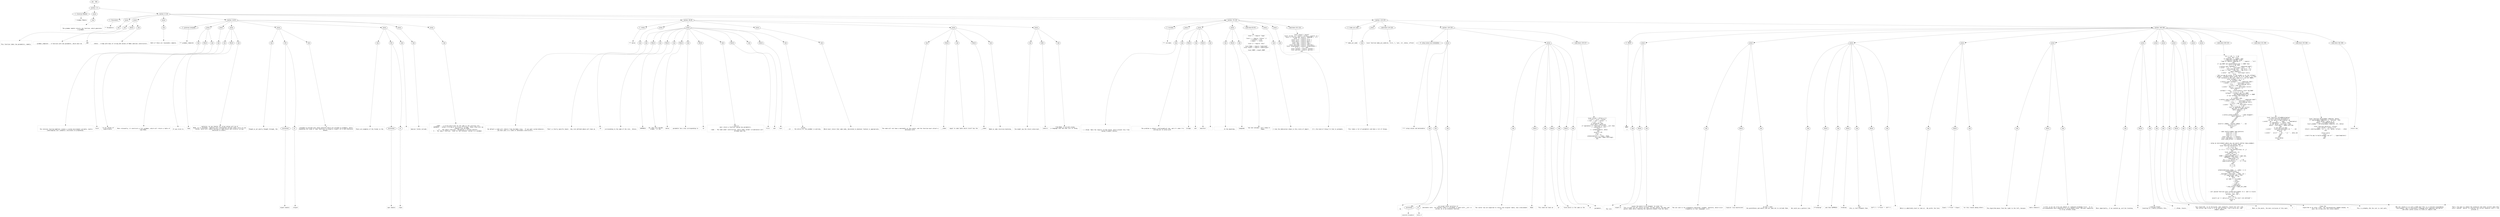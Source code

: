 digraph hierarchy {

node [fontname=Helvetica]
edge [style=dashed]

doc_0 [label="doc - 364"]


doc_0 -> { section_1}
{rank=same; section_1}

section_1 [label="section: 1-5"]


section_1 -> { header_2 prose_3 section_4}
{rank=same; header_2 prose_3 section_4}

header_2 [label="1 : Grammar Module"]

prose_3 [label="prose"]

section_4 [label="section: 6-118"]


header_2 -> leaf_5
leaf_5  [color=Gray,shape=rectangle,fontname=Inconsolata,label="* Grammar Module"]
prose_3 -> { raw_6}
{rank=same; raw_6}

raw_6 [label="raw"]


raw_6 -> leaf_7
leaf_7  [color=Gray,shape=rectangle,fontname=Inconsolata,label="

  The grammar module returns one function, which generates
a grammar. 
"]
section_4 -> { header_8 prose_9 prose_10 prose_11 section_12 section_13 section_14 section_15}
{rank=same; header_8 prose_9 prose_10 prose_11 section_12 section_13 section_14 section_15}

header_8 [label="2 : Parameters"]

prose_9 [label="prose"]

prose_10 [label="prose"]

prose_11 [label="prose"]

section_12 [label="section: 16-45"]

section_13 [label="section: 46-69"]

section_14 [label="section: 70-118"]

section_15 [label="section: 119-159"]


header_8 -> leaf_16
leaf_16  [color=Gray,shape=rectangle,fontname=Inconsolata,label="** Parameters"]
prose_9 -> { raw_17}
{rank=same; raw_17}

raw_17 [label="raw"]


raw_17 -> leaf_18
leaf_18  [color=Gray,shape=rectangle,fontname=Inconsolata,label="

This function takes two parameters, namely:
"]
prose_10 -> { raw_19 literal_20 raw_21}
{rank=same; raw_19 literal_20 raw_21}

raw_19 [label="raw"]

literal_20 [label="literal"]

raw_21 [label="raw"]


raw_19 -> leaf_22
leaf_22  [color=Gray,shape=rectangle,fontname=Inconsolata,label="
  - grammar_template :  A function with one parameter, which must be "]
literal_20 -> leaf_23
leaf_23  [color=Gray,shape=rectangle,fontname=Inconsolata,label="_ENV"]
raw_21 -> leaf_24
leaf_24  [color=Gray,shape=rectangle,fontname=Inconsolata,label=".
  - metas :  A map with keys of string and values of Node subclass constructors.
"]
prose_11 -> { raw_25}
{rank=same; raw_25}

raw_25 [label="raw"]


raw_25 -> leaf_26
leaf_26  [color=Gray,shape=rectangle,fontname=Inconsolata,label="
Both of these are reasonably complex.

"]
section_12 -> { header_27 prose_28 prose_29 prose_30 prose_31 prose_32 prose_33 prose_34}
{rank=same; header_27 prose_28 prose_29 prose_30 prose_31 prose_32 prose_33 prose_34}

header_27 [label="3 : grammar_template"]

prose_28 [label="prose"]

prose_29 [label="prose"]

prose_30 [label="prose"]

prose_31 [label="prose"]

prose_32 [label="prose"]

prose_33 [label="prose"]

prose_34 [label="prose"]


header_27 -> leaf_35
leaf_35  [color=Gray,shape=rectangle,fontname=Inconsolata,label="*** grammar_template"]
prose_28 -> { raw_36 literal_37 raw_38}
{rank=same; raw_36 literal_37 raw_38}

raw_36 [label="raw"]

literal_37 [label="literal"]

raw_38 [label="raw"]


raw_36 -> leaf_39
leaf_39  [color=Gray,shape=rectangle,fontname=Inconsolata,label="

  The internal function @define creates a custom environment variable, neatly
sidestepping lua's pedantic insistance on prepending "]
literal_37 -> leaf_40
leaf_40  [color=Gray,shape=rectangle,fontname=Inconsolata,label="local"]
raw_38 -> leaf_41
leaf_41  [color=Gray,shape=rectangle,fontname=Inconsolata,label=" to all values of 
significance. 
"]
prose_29 -> { raw_42}
{rank=same; raw_42}

raw_42 [label="raw"]


raw_42 -> leaf_43
leaf_43  [color=Gray,shape=rectangle,fontname=Inconsolata,label="
More relevantly, it constructs a full grammar, which will return a table of
type Node. 
"]
prose_30 -> { raw_44 literal_45 raw_46}
{rank=same; raw_44 literal_45 raw_46}

raw_44 [label="raw"]

literal_45 [label="literal"]

raw_46 [label="raw"]


raw_44 -> leaf_47
leaf_47  [color=Gray,shape=rectangle,fontname=Inconsolata,label="
If you stick to "]
literal_45 -> leaf_48
leaf_48  [color=Gray,shape=rectangle,fontname=Inconsolata,label="lpeg"]
raw_46 -> leaf_49
leaf_49  [color=Gray,shape=rectangle,fontname=Inconsolata,label=" patterns, as you should, all array values will be of
Node, as is intended.  Captures will interpolate various other sorts of Lua
values, which will induce halting in some places and silently corrupt
execution in others. 
"]
prose_31 -> { raw_50 link_51 raw_52}
{rank=same; raw_50 link_51 raw_52}

raw_50 [label="raw"]

link_51 [label="link"]

raw_52 [label="raw"]


raw_50 -> leaf_53
leaf_53  [color=Gray,shape=rectangle,fontname=Inconsolata,label="
Though as yet poorly thought through, the "]
link_51 -> { anchortext_54 url_55}
{rank=same; anchortext_54 url_55}

anchortext_54 [label="anchortext"]

url_55 [label="url"]


anchortext_54 -> leaf_56
leaf_56  [color=Gray,shape=rectangle,fontname=Inconsolata,label="elpatt module"]
url_55 -> leaf_57
leaf_57  [color=Gray,shape=rectangle,fontname=Inconsolata,label="./elpatt"]
raw_52 -> leaf_58
leaf_58  [color=Gray,shape=rectangle,fontname=Inconsolata,label=" is
intended to provide only those patterns which are allowed in Grammars, while
expanding the scope of some favorites to properly respect utf-8 and otherwise
behave. 
"]
prose_32 -> { raw_59 link_60 raw_61}
{rank=same; raw_59 link_60 raw_61}

raw_59 [label="raw"]

link_60 [label="link"]

raw_61 [label="raw"]


raw_59 -> leaf_62
leaf_62  [color=Gray,shape=rectangle,fontname=Inconsolata,label="
There are examples of the format in the "]
link_60 -> { anchortext_63 url_64}
{rank=same; anchortext_63 url_64}

anchortext_63 [label="anchortext"]

url_64 [label="url"]


anchortext_63 -> leaf_65
leaf_65  [color=Gray,shape=rectangle,fontname=Inconsolata,label="spec module"]
url_64 -> leaf_66
leaf_66  [color=Gray,shape=rectangle,fontname=Inconsolata,label="./spec"]
raw_61 -> leaf_67
leaf_67  [color=Gray,shape=rectangle,fontname=Inconsolata,label=".
"]
prose_33 -> { raw_68}
{rank=same; raw_68}

raw_68 [label="raw"]


raw_68 -> leaf_69
leaf_69  [color=Gray,shape=rectangle,fontname=Inconsolata,label="
Special fields include:
"]
prose_34 -> { raw_70}
{rank=same; raw_70}

raw_70 [label="raw"]


raw_70 -> leaf_71
leaf_71  [color=Gray,shape=rectangle,fontname=Inconsolata,label="
  -  START :  a string which must be the same as the starting rule.
  -  SUPPRESS :  either a string or an array of strings. These rules will be
                 removed from the Node. 
  -  P :  The lpeg P function.  Recognizes a certain pattern.
  -  V :  The lpeg V function.  Used for non-terminal rvalues in a grammar. 

"]
section_13 -> { header_72 prose_73 prose_74 prose_75 prose_76 prose_77}
{rank=same; header_72 prose_73 prose_74 prose_75 prose_76 prose_77}

header_72 [label="3 : metas"]

prose_73 [label="prose"]

prose_74 [label="prose"]

prose_75 [label="prose"]

prose_76 [label="prose"]

prose_77 [label="prose"]


header_72 -> leaf_78
leaf_78  [color=Gray,shape=rectangle,fontname=Inconsolata,label="*** metas"]
prose_73 -> { raw_79}
{rank=same; raw_79}

raw_79 [label="raw"]


raw_79 -> leaf_80
leaf_80  [color=Gray,shape=rectangle,fontname=Inconsolata,label="

  By default a node will inherit from the Node class.  If you want custom behavior,
you must pass in a table of metatable constructors.
"]
prose_74 -> { raw_81 literal_82 raw_83 literal_84 raw_85 literal_86 raw_87 literal_88 raw_89 literal_90 raw_91 literal_92 raw_93}
{rank=same; raw_81 literal_82 raw_83 literal_84 raw_85 literal_86 raw_87 literal_88 raw_89 literal_90 raw_91 literal_92 raw_93}

raw_81 [label="raw"]

literal_82 [label="literal"]

raw_83 [label="raw"]

literal_84 [label="literal"]

raw_85 [label="raw"]

literal_86 [label="literal"]

raw_87 [label="raw"]

literal_88 [label="literal"]

raw_89 [label="raw"]

literal_90 [label="literal"]

raw_91 [label="raw"]

literal_92 [label="literal"]

raw_93 [label="raw"]


raw_81 -> leaf_94
leaf_94  [color=Gray,shape=rectangle,fontname=Inconsolata,label="
That's a fairly specific beast.  Any rule defined above will have an "]
literal_82 -> leaf_95
leaf_95  [color=Gray,shape=rectangle,fontname=Inconsolata,label="id"]
raw_83 -> leaf_96
leaf_96  [color=Gray,shape=rectangle,fontname=Inconsolata,label="
corresonding to the name of the rule.  Unless "]
literal_84 -> leaf_97
leaf_97  [color=Gray,shape=rectangle,fontname=Inconsolata,label="SUPPRESS"]
raw_85 -> leaf_98
leaf_98  [color=Gray,shape=rectangle,fontname=Inconsolata,label="ed, this will become
a Node.  If the "]
literal_86 -> leaf_99
leaf_99  [color=Gray,shape=rectangle,fontname=Inconsolata,label="metas"]
raw_87 -> leaf_100
leaf_100  [color=Gray,shape=rectangle,fontname=Inconsolata,label=" parameter has a key corresponding to "]
literal_88 -> leaf_101
leaf_101  [color=Gray,shape=rectangle,fontname=Inconsolata,label="id"]
raw_89 -> leaf_102
leaf_102  [color=Gray,shape=rectangle,fontname=Inconsolata,label=", then it
must return a function taking two parameters:
   
   - node :  The node under construction, which under normal circumstances will
             already have the "]
literal_90 -> leaf_103
leaf_103  [color=Gray,shape=rectangle,fontname=Inconsolata,label="first"]
raw_91 -> leaf_104
leaf_104  [color=Gray,shape=rectangle,fontname=Inconsolata,label=" and "]
literal_92 -> leaf_105
leaf_105  [color=Gray,shape=rectangle,fontname=Inconsolata,label="last"]
raw_93 -> leaf_106
leaf_106  [color=Gray,shape=rectangle,fontname=Inconsolata,label=" fields.
   - str  :  The entire str the grammar is parsing.
"]
prose_75 -> { raw_107}
{rank=same; raw_107}

raw_107 [label="raw"]


raw_107 -> leaf_108
leaf_108  [color=Gray,shape=rectangle,fontname=Inconsolata,label="
Which must return that same node, decorated in whatever fashion is appropriate.
"]
prose_76 -> { raw_109 literal_110 raw_111 literal_112 raw_113}
{rank=same; raw_109 literal_110 raw_111 literal_112 raw_113}

raw_109 [label="raw"]

literal_110 [label="literal"]

raw_111 [label="raw"]

literal_112 [label="literal"]

raw_113 [label="raw"]


raw_109 -> leaf_114
leaf_114  [color=Gray,shape=rectangle,fontname=Inconsolata,label="
The node will not have a metatable at this point, and the function must attach a
metatable with "]
literal_110 -> leaf_115
leaf_115  [color=Gray,shape=rectangle,fontname=Inconsolata,label="__index"]
raw_111 -> leaf_116
leaf_116  [color=Gray,shape=rectangle,fontname=Inconsolata,label=" equal to some table which itself has the "]
literal_112 -> leaf_117
leaf_117  [color=Gray,shape=rectangle,fontname=Inconsolata,label="__index"]
raw_113 -> leaf_118
leaf_118  [color=Gray,shape=rectangle,fontname=Inconsolata,label="
Node as some recursive backstop.
"]
prose_77 -> { raw_119 italic_120 raw_121}
{rank=same; raw_119 italic_120 raw_121}

raw_119 [label="raw"]

italic_120 [label="italic"]

raw_121 [label="raw"]


raw_119 -> leaf_122
leaf_122  [color=Gray,shape=rectangle,fontname=Inconsolata,label="
You might say the return value must "]
italic_120 -> leaf_123
leaf_123  [color=Gray,shape=rectangle,fontname=Inconsolata,label="inherit"]
raw_121 -> leaf_124
leaf_124  [color=Gray,shape=rectangle,fontname=Inconsolata,label=" from Node, if we were using
a language that did that sort of thing. 

"]
section_14 -> { header_125 prose_126 prose_127 prose_128 codeblock_129 prose_130 prose_131 codeblock_132}
{rank=same; header_125 prose_126 prose_127 prose_128 codeblock_129 prose_130 prose_131 codeblock_132}

header_125 [label="3 : includes"]

prose_126 [label="prose"]

prose_127 [label="prose"]

prose_128 [label="prose"]

codeblock_129 [label="code block 82-95"]

prose_130 [label="prose"]

prose_131 [label="prose"]

codeblock_132 [label="code block 101-116"]


header_125 -> leaf_133
leaf_133  [color=Gray,shape=rectangle,fontname=Inconsolata,label="*** includes"]
prose_126 -> { raw_134}
{rank=same; raw_134}

raw_134 [label="raw"]


raw_134 -> leaf_135
leaf_135  [color=Gray,shape=rectangle,fontname=Inconsolata,label="


- [ ] #todo  Note the require strings below, which prevent this from
             being a usable library. 
"]
prose_127 -> { raw_136 literal_137 raw_138 literal_139 raw_140}
{rank=same; raw_136 literal_137 raw_138 literal_139 raw_140}

raw_136 [label="raw"]

literal_137 [label="literal"]

raw_138 [label="raw"]

literal_139 [label="literal"]

raw_140 [label="raw"]


raw_136 -> leaf_141
leaf_141  [color=Gray,shape=rectangle,fontname=Inconsolata,label="
             The problem is almost a philosophical one, and it's what I'm
             setting out to solve with "]
literal_137 -> leaf_142
leaf_142  [color=Gray,shape=rectangle,fontname=Inconsolata,label="bridge"]
raw_138 -> leaf_143
leaf_143  [color=Gray,shape=rectangle,fontname=Inconsolata,label=" and "]
literal_139 -> leaf_144
leaf_144  [color=Gray,shape=rectangle,fontname=Inconsolata,label="manifest"]
raw_140 -> leaf_145
leaf_145  [color=Gray,shape=rectangle,fontname=Inconsolata,label=". 
"]
prose_128 -> { raw_146 literal_147 raw_148}
{rank=same; raw_146 literal_147 raw_148}

raw_146 [label="raw"]

literal_147 [label="literal"]

raw_148 [label="raw"]


raw_146 -> leaf_149
leaf_149  [color=Gray,shape=rectangle,fontname=Inconsolata,label="
             In the meantime, "]
literal_147 -> leaf_150
leaf_150  [color=Gray,shape=rectangle,fontname=Inconsolata,label="lpegnode"]
raw_148 -> leaf_151
leaf_151  [color=Gray,shape=rectangle,fontname=Inconsolata,label=" has one consumer. Let's keep it
             happy. 
"]
codeblock_129 -> leaf_152
leaf_152  [color=Gray,shape=rectangle,fontname=Inconsolata,label="local L = require \"lpeg\"

local s = require \"status\" ()
s.verbose = true
s.angry   = false

local a = require \"ansi\"

local Node = require \"node/node\"
local elpatt = require \"node/elpatt\"

local DROP = elpatt.DROP"]
prose_130 -> { raw_153}
{rank=same; raw_153}

raw_153 [label="raw"]


raw_153 -> leaf_154
leaf_154  [color=Gray,shape=rectangle,fontname=Inconsolata,label="
I like the dedication shown in this style of import.
"]
prose_131 -> { raw_155}
{rank=same; raw_155}

raw_155 [label="raw"]


raw_155 -> leaf_156
leaf_156  [color=Gray,shape=rectangle,fontname=Inconsolata,label="
It's the kind of thing I'd like to automate. 
"]
codeblock_132 -> leaf_157
leaf_157  [color=Gray,shape=rectangle,fontname=Inconsolata,label="local assert = assert
local string, io = assert( string ), assert( io )
local V = string.sub( assert( _VERSION ), -4 )
local _G = assert( _G )
local error = assert( error )
local pairs = assert( pairs )
local next = assert( next )
local type = assert( type )
local tostring = assert( tostring )
local setmetatable = assert( setmetatable )
if V == \" 5.1\" then
   local setfenv = assert( setfenv )
   local getfenv = assert( getfenv )
end"]
section_15 -> { header_158 prose_159 codeblock_160 section_161 section_162}
{rank=same; header_158 prose_159 codeblock_160 section_161 section_162}

header_158 [label="3 : make_ast_node"]

prose_159 [label="prose"]

codeblock_160 [label="code block 124-126"]

section_161 [label="section: 129-159"]

section_162 [label="section: 160-364"]


header_158 -> leaf_163
leaf_163  [color=Gray,shape=rectangle,fontname=Inconsolata,label="*** make_ast_node"]
prose_159 -> { raw_164}
{rank=same; raw_164}

raw_164 [label="raw"]


raw_164 -> leaf_165
leaf_165  [color=Gray,shape=rectangle,fontname=Inconsolata,label="

  This takes a lot of parameters and does a lot of things. 

"]
codeblock_160 -> leaf_166
leaf_166  [color=Gray,shape=rectangle,fontname=Inconsolata,label="local function make_ast_node(id, first, t, last, str, metas, offset)"]
section_161 -> { header_167 prose_168 prose_169 codeblock_170}
{rank=same; header_167 prose_168 prose_169 codeblock_170}

header_167 [label="4 : setup values and metatables"]

prose_168 [label="prose"]

prose_169 [label="prose"]

codeblock_170 [label="code block 139-157"]


header_167 -> leaf_171
leaf_171  [color=Gray,shape=rectangle,fontname=Inconsolata,label="**** setup values and metatables"]
prose_168 -> { raw_172 link_173 raw_174}
{rank=same; raw_172 link_173 raw_174}

raw_172 [label="raw"]

link_173 [label="link"]

raw_174 [label="raw"]


raw_172 -> leaf_175
leaf_175  [color=Gray,shape=rectangle,fontname=Inconsolata,label="

  As "]
link_173 -> { anchortext_176 url_177}
{rank=same; anchortext_176 url_177}

anchortext_176 [label="anchortext"]

url_177 [label="url"]


anchortext_176 -> leaf_178
leaf_178  [color=Gray,shape=rectangle,fontname=Inconsolata,label="covered elsewhere"]
url_177 -> leaf_179
leaf_179  [color=Gray,shape=rectangle,fontname=Inconsolata,label="httk://"]
raw_174 -> leaf_180
leaf_180  [color=Gray,shape=rectangle,fontname=Inconsolata,label=", we accept three varieties of
metatable verb.  An ordinary table is assigned; a table with __call is 
called, as is an ordinary function.
"]
prose_169 -> { raw_181 literal_182 raw_183 literal_184 raw_185 literal_186 raw_187}
{rank=same; raw_181 literal_182 raw_183 literal_184 raw_185 literal_186 raw_187}

raw_181 [label="raw"]

literal_182 [label="literal"]

raw_183 [label="raw"]

literal_184 [label="literal"]

raw_185 [label="raw"]

literal_186 [label="literal"]

raw_187 [label="raw"]


raw_181 -> leaf_188
leaf_188  [color=Gray,shape=rectangle,fontname=Inconsolata,label="
The latter two are expected to return the original table, now a descendent
of "]
literal_182 -> leaf_189
leaf_189  [color=Gray,shape=rectangle,fontname=Inconsolata,label="Node"]
raw_183 -> leaf_190
leaf_190  [color=Gray,shape=rectangle,fontname=Inconsolata,label=".  This need not have an "]
literal_184 -> leaf_191
leaf_191  [color=Gray,shape=rectangle,fontname=Inconsolata,label="id"]
raw_185 -> leaf_192
leaf_192  [color=Gray,shape=rectangle,fontname=Inconsolata,label=" field which is the same as the "]
literal_186 -> leaf_193
leaf_193  [color=Gray,shape=rectangle,fontname=Inconsolata,label="id"]
raw_187 -> leaf_194
leaf_194  [color=Gray,shape=rectangle,fontname=Inconsolata,label="
parameter.
"]
codeblock_170 -> leaf_195
leaf_195  [color=Gray,shape=rectangle,fontname=Inconsolata,label="   local offset = offset or 0
   t.first = first + offset
   t.last  = last + offset - 1
   t.str   = str
   if metas[id] then
      local meta = metas[id]
      if type(meta) == \"function\" or meta.__call then
        t = metas[id](t, str)
      else
        t = setmetatable(t, meta)
      end
      assert(t.id)
   else
      t.id = id
       setmetatable(t, {__index = Node,
                     __tostring = Node.toString})
   end"]
section_162 -> { header_196 prose_197 prose_198 prose_199 prose_200 prose_201 prose_202 prose_203 prose_204 prose_205 prose_206 prose_207 prose_208 codeblock_209 codeblock_210 codeblock_211 codeblock_212}
{rank=same; header_196 prose_197 prose_198 prose_199 prose_200 prose_201 prose_202 prose_203 prose_204 prose_205 prose_206 prose_207 prose_208 codeblock_209 codeblock_210 codeblock_211 codeblock_212}

header_196 [label="4 : DROP"]

prose_197 [label="prose"]

prose_198 [label="prose"]

prose_199 [label="prose"]

prose_200 [label="prose"]

prose_201 [label="prose"]

prose_202 [label="prose"]

prose_203 [label="prose"]

prose_204 [label="prose"]

prose_205 [label="prose"]

prose_206 [label="prose"]

prose_207 [label="prose"]

prose_208 [label="prose"]

codeblock_209 [label="code block 204-319"]

codeblock_210 [label="code block 321-340"]

codeblock_211 [label="code block 343-360"]

codeblock_212 [label="code block 362-364"]


header_196 -> leaf_213
leaf_213  [color=Gray,shape=rectangle,fontname=Inconsolata,label=" DROP

  T"]
prose_197 -> { raw_214 literal_215 raw_216}
{rank=same; raw_214 literal_215 raw_216}

raw_214 [label="raw"]

literal_215 [label="literal"]

raw_216 [label="raw"]


raw_214 -> leaf_217
leaf_217  [color=Gray,shape=rectangle,fontname=Inconsolata,label="

  The rule "]
literal_215 -> leaf_218
leaf_218  [color=Gray,shape=rectangle,fontname=Inconsolata,label="elpatt.D"]
raw_216 -> leaf_219
leaf_219  [color=Gray,shape=rectangle,fontname=Inconsolata,label=" causes the match to be dropped. In order for
this to give use the results we want, we must adjust the peer and
parent nodes while removing the captured element from the table. 
"]
prose_198 -> { raw_220 literal_221 raw_222}
{rank=same; raw_220 literal_221 raw_222}

raw_220 [label="raw"]

literal_221 [label="literal"]

raw_222 [label="raw"]


raw_220 -> leaf_223
leaf_223  [color=Gray,shape=rectangle,fontname=Inconsolata,label="
The use case is for eloquently expressed 'wrapper' patterns, which occur
frequently in real languages. In a "]
literal_221 -> leaf_224
leaf_224  [color=Gray,shape=rectangle,fontname=Inconsolata,label="(typical lisp expression)"]
raw_222 -> leaf_225
leaf_225  [color=Gray,shape=rectangle,fontname=Inconsolata,label=" we don't need
the parentheses and would like our span not to include them.
"]
prose_199 -> { raw_226 literal_227 raw_228 literal_229 raw_230 literal_231 raw_232}
{rank=same; raw_226 literal_227 raw_228 literal_229 raw_230 literal_231 raw_232}

raw_226 [label="raw"]

literal_227 [label="literal"]

raw_228 [label="raw"]

literal_229 [label="literal"]

raw_230 [label="raw"]

literal_231 [label="literal"]

raw_232 [label="raw"]


raw_226 -> leaf_233
leaf_233  [color=Gray,shape=rectangle,fontname=Inconsolata,label="
We could use a pattern like "]
literal_227 -> leaf_234
leaf_234  [color=Gray,shape=rectangle,fontname=Inconsolata,label="V\"formwrap\""]
raw_228 -> leaf_235
leaf_235  [color=Gray,shape=rectangle,fontname=Inconsolata,label=" and then SUPPRESS "]
literal_229 -> leaf_236
leaf_236  [color=Gray,shape=rectangle,fontname=Inconsolata,label="formwrap"]
raw_230 -> leaf_237
leaf_237  [color=Gray,shape=rectangle,fontname=Inconsolata,label=", but
this is less eloquent than "]
literal_231 -> leaf_238
leaf_238  [color=Gray,shape=rectangle,fontname=Inconsolata,label="D(P\"(\") * V\"form\" *  D(P\")\")"]
raw_232 -> leaf_239
leaf_239  [color=Gray,shape=rectangle,fontname=Inconsolata,label=". 
"]
prose_200 -> { raw_240 literal_241 raw_242}
{rank=same; raw_240 literal_241 raw_242}

raw_240 [label="raw"]

literal_241 [label="literal"]

raw_242 [label="raw"]


raw_240 -> leaf_243
leaf_243  [color=Gray,shape=rectangle,fontname=Inconsolata,label="
Which is admittedly hard to look at.  We prefer the form"]
literal_241 -> leaf_244
leaf_244  [color=Gray,shape=rectangle,fontname=Inconsolata,label="D(pal) * V\"form\" * D(par)"]
raw_242 -> leaf_245
leaf_245  [color=Gray,shape=rectangle,fontname=Inconsolata,label=" for this reason among others.
"]
prose_201 -> { raw_246 literal_247 raw_248}
{rank=same; raw_246 literal_247 raw_248}

raw_246 [label="raw"]

literal_247 [label="literal"]

raw_248 [label="raw"]


raw_246 -> leaf_249
leaf_249  [color=Gray,shape=rectangle,fontname=Inconsolata,label="
The algorithm moves from the right to the left, because "]
literal_247 -> leaf_250
leaf_250  [color=Gray,shape=rectangle,fontname=Inconsolata,label="table.remove(t)"]
raw_248 -> leaf_251
leaf_251  [color=Gray,shape=rectangle,fontname=Inconsolata,label="
is O(1) so we can strip any amount of rightward droppage first.  It is
correspondingly more expensive to strip middle drops, and most expensive
to strip leftmost drops.
"]
prose_202 -> { raw_252 literal_253 raw_254}
{rank=same; raw_252 literal_253 raw_254}

raw_252 [label="raw"]

literal_253 [label="literal"]

raw_254 [label="raw"]


raw_252 -> leaf_255
leaf_255  [color=Gray,shape=rectangle,fontname=Inconsolata,label="
More importantly, if we counted up, we'd be tracking "]
literal_253 -> leaf_256
leaf_256  [color=Gray,shape=rectangle,fontname=Inconsolata,label="#t"]
raw_254 -> leaf_257
leaf_257  [color=Gray,shape=rectangle,fontname=Inconsolata,label=", a moving target.
Counting to 1 neatly prevents this.
"]
prose_203 -> { raw_258}
{rank=same; raw_258}

raw_258 [label="raw"]


raw_258 -> leaf_259
leaf_259  [color=Gray,shape=rectangle,fontname=Inconsolata,label="
   -  [ ] #Todo :Faster:
"]
prose_204 -> { raw_260}
{rank=same; raw_260}

raw_260 [label="raw"]


raw_260 -> leaf_261
leaf_261  [color=Gray,shape=rectangle,fontname=Inconsolata,label="
     -  This algorithm, as we discussed, goes quadratic toward the left side.
        The correct way to go is if we see any drop, flip a dirty bit, and 
        compact upward.
"]
prose_205 -> { raw_262 literal_263 raw_264}
{rank=same; raw_262 literal_263 raw_264}

raw_262 [label="raw"]

literal_263 [label="literal"]

raw_264 [label="raw"]


raw_262 -> leaf_265
leaf_265  [color=Gray,shape=rectangle,fontname=Inconsolata,label="
     -  More to the point, the mere inclusion of this much "]
literal_263 -> leaf_266
leaf_266  [color=Gray,shape=rectangle,fontname=Inconsolata,label="s:"]
raw_264 -> leaf_267
leaf_267  [color=Gray,shape=rectangle,fontname=Inconsolata,label=" slows the 
        algorithm to an utter crawl. The concatenations happen anyway, to
        pass the string into the status module.
"]
prose_206 -> { raw_268}
{rank=same; raw_268}

raw_268 [label="raw"]


raw_268 -> leaf_269
leaf_269  [color=Gray,shape=rectangle,fontname=Inconsolata,label="
        This is probably 10x the cost in real work.
"]
prose_207 -> { raw_270}
{rank=same; raw_270}

raw_270 [label="raw"]


raw_270 -> leaf_271
leaf_271  [color=Gray,shape=rectangle,fontname=Inconsolata,label="
        Why am I doing it in such a dumb way? This is a literate programming
        environment, and I'm building a language with templates and macros
        and other useful access to state at compile time.
"]
prose_208 -> { raw_272}
{rank=same; raw_272}

raw_272 [label="raw"]


raw_272 -> leaf_273
leaf_273  [color=Gray,shape=rectangle,fontname=Inconsolata,label="
        That's two ways to remove the verbosity and other printfs when they
        aren't wanted.  Better to simulate the correct behavior until I can
        provide it. 
"]
codeblock_209 -> leaf_274
leaf_274  [color=Gray,shape=rectangle,fontname=Inconsolata,label="   for i = #t, 1, -1 do 
      local cap = t[i] 
      if type(cap) ~= \"table\" then
         s:complain(\"CAPTURE ISSUE\", 
                    \"type of capture subgroup is \" .. type(v) .. \"\\n\")
      end
      if cap.DROP and getmetatable(cap) == DROP then
         if i == #t then
            s:verb(a.red(\"rightmost\") .. \" remaining node\")
            s:verb(\"  t.$: \" .. tostring(t.last) .. \" Δ: \"
                   .. tostring(cap.last - cap.first + 1))
            t.last = t.last - (cap.last - cap.first + 1)
            table.remove(t)
            s:verb(\"  new t.$: \" .. tostring(t.last))
         else
            -- Here we may be either in the middle or at the leftmost
            -- margin.  Leftmost means either we're at index 1, or that
            -- all children to the left, down to 1, are all DROPs. 
            local leftmost = (i == 1)
            if leftmost then
               s:verb(a.cyan(\"leftmost\") .. \" remaining node\")
               s:verb(\"  t.^: \" .. tostring(t.first)
                      .. \" D.$: \" .. tostring(cap.last))
               t.first = cap.last + 1
               s:verb(\"  new t.^: \" .. tostring(t.first))
               table.remove(t, 1)
            else
               leftmost = true -- provisionally since cap.DROP
               for j = i, 1, -1 do
                 leftmost = leftmost and t[j].DROP 
                                     and getmetatable(t[j]) == DROP
                 if not leftmost then break end
               end
               if leftmost then
                  s:verb(a.cyan(\"leftmost inner\") .. \" remaining node\")
                  s:verb(\"  t.^: \" .. tostring(t.first)
                         .. \" D.$: \" .. tostring(cap.last))
                  t.first = cap.last + 1
                  s:verb(\"  new t.^: \" .. tostring(t.first))
                  for j = i, 1, -1 do
                     -- this is quadradic but correct 
                     -- and easy to understand.
                     table.remove(t, j)
                     break
                  end
               else
                  s:verb(a.green(\"middle\") .. \" node dropped\")
                  table.remove(t, i)
               end
            end
         end
      end 
   end
   assert(t.isNode, \"failed isNode: \" .. id)
   assert(t.str)
   return t
end


-- some useful/common lpeg patterns
local Cp = L.Cp
local Cc = L.Cc
local Ct = L.Ct
local arg1_str = L.Carg(1)
local arg2_metas = L.Carg(2)
local arg3_offset = L.Carg(3)


-- setup an environment where you can easily define lpeg grammars
-- with lots of syntax sugar
local function define(func, g, e)
  g = g or {}
  if e == nil then
    e = V == \" 5.1\" and getfenv(func) or _G
  end
  local suppressed = {}
  local env = {}
  local env_index = {
    START = function(name) g[1] = name end,
    SUPPRESS = function(...)
      suppressed = {}
      for i = 1, select('#', ...) do
        suppressed[select(i, ... )] = true
      end
    end,
    V = L.V,
    P = L.P,
  }

  setmetatable(env_index, { __index = e })
  setmetatable(env, {
    __index = env_index,
    __newindex = function( _, name, val )
      if suppressed[ name ] then
        g[ name ] = val
      else
        g[ name ] = (Cc(name) 
              * Cp() 
              * Ct(val)
              * Cp()
              * arg1_str
              * arg2_metas)
              * arg3_offset / make_ast_node
      end
    end
  })
  -- call passed function with custom environment (5.1- and 5.2-style)
  if V == \" 5.1\" then
    setfenv( func, env )
  end
  func( env )
  assert( g[ 1 ] and g[ g[ 1 ] ], \"no start rule defined\" )
  return g
end"]
codeblock_210 -> leaf_275
leaf_275  [color=Gray,shape=rectangle,fontname=Inconsolata,label="local function refineMetas(metas)
  s:verb(\"refining metatables\")
  for id, meta in pairs(metas) do
    s:verb(\"  id: \" .. id .. \" type: \" .. type(meta))
    if type(meta) == \"table\" then
      if not meta[\"__tostring\"] then
        meta[\"__tostring\"] = Node.toString
      end
      if not meta.id then
        s:verb(\"    inserting metatable id: \" .. id)
        meta.id = id
      else
        s:verb(\"    id of \" .. id .. \" is \" .. meta.id)
      end
    end
  end
  return metas
end"]
codeblock_211 -> leaf_276
leaf_276  [color=Gray,shape=rectangle,fontname=Inconsolata,label="local function new(grammar_template, metas)
  if type(grammar_template) == 'function' then
    local metas = metas or {}
    metas = refineMetas(metas)
    local grammar = define(grammar_template, nil, metas)

    local function parse(str, offset)
      local offset = offset or 0
      return L.match(grammar, str, 1, str, metas, offset) -- other 
    end

    return parse
  else
    s:halt(\"no way to build grammar out of \" .. type(template))
  end
end"]
codeblock_212 -> leaf_277
leaf_277  [color=Gray,shape=rectangle,fontname=Inconsolata,label="return new"]

}
